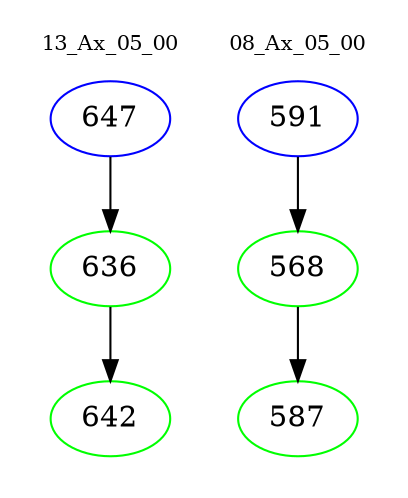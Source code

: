 digraph{
subgraph cluster_0 {
color = white
label = "13_Ax_05_00";
fontsize=10;
T0_647 [label="647", color="blue"]
T0_647 -> T0_636 [color="black"]
T0_636 [label="636", color="green"]
T0_636 -> T0_642 [color="black"]
T0_642 [label="642", color="green"]
}
subgraph cluster_1 {
color = white
label = "08_Ax_05_00";
fontsize=10;
T1_591 [label="591", color="blue"]
T1_591 -> T1_568 [color="black"]
T1_568 [label="568", color="green"]
T1_568 -> T1_587 [color="black"]
T1_587 [label="587", color="green"]
}
}
